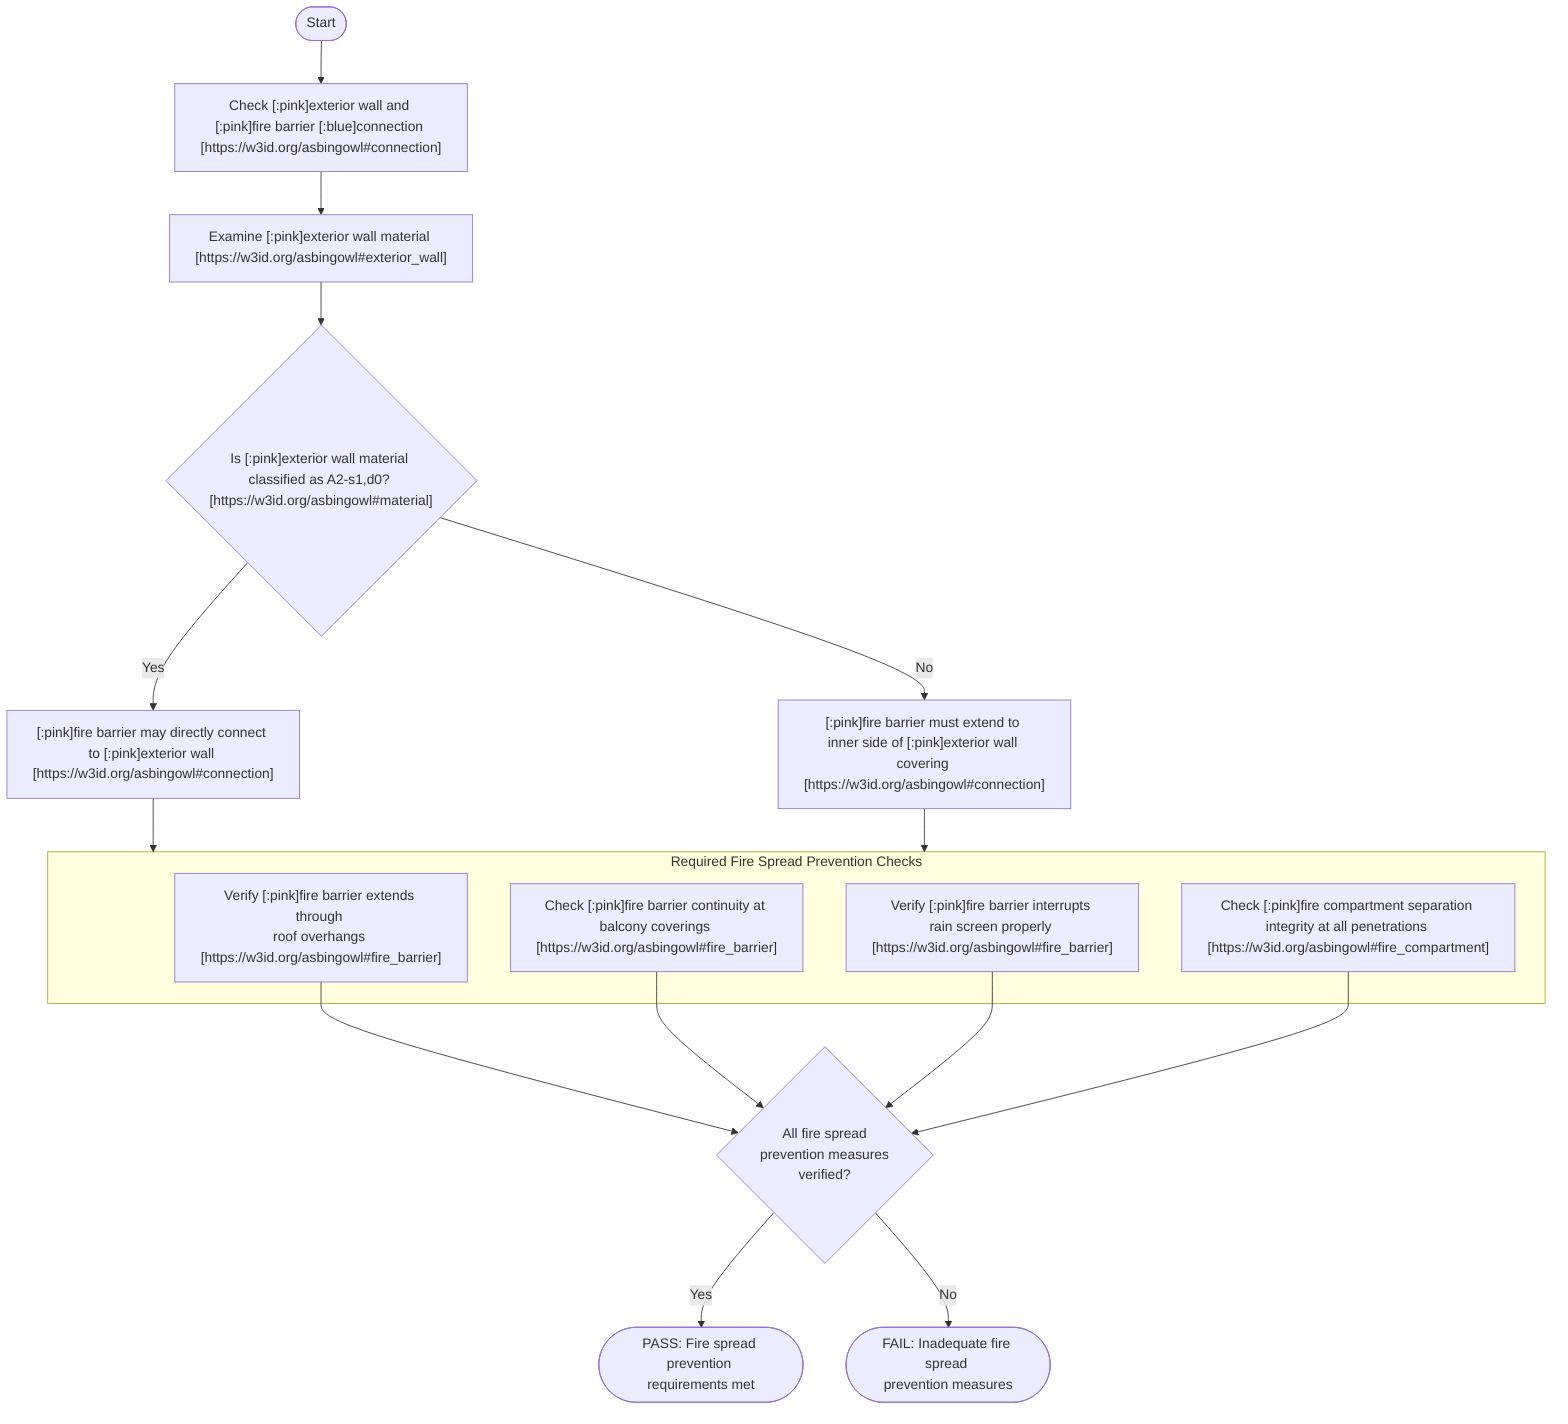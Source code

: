 flowchart TD
    start([Start]) --> A["Check [:pink]exterior wall and [:pink]fire barrier [:blue]connection \n[https://w3id.org/asbingowl#connection]"]
    
    A --> B["Examine [:pink]exterior wall material \n[https://w3id.org/asbingowl#exterior_wall]"]
    
    B --> C{"Is [:pink]exterior wall material \nclassified as A2-s1,d0? \n[https://w3id.org/asbingowl#material]"}
    
    C -->|Yes| D["[:pink]fire barrier may directly connect \nto [:pink]exterior wall \n[https://w3id.org/asbingowl#connection]"]
    
    C -->|No| E["[:pink]fire barrier must extend to \ninner side of [:pink]exterior wall covering \n[https://w3id.org/asbingowl#connection]"]
    
    subgraph Additional_Checks ["Required Fire Spread Prevention Checks"]
        F["Verify [:pink]fire barrier extends through \nroof overhangs \n[https://w3id.org/asbingowl#fire_barrier]"]
        G["Check [:pink]fire barrier continuity at \nbalcony coverings \n[https://w3id.org/asbingowl#fire_barrier]"]
        H["Verify [:pink]fire barrier interrupts \nrain screen properly \n[https://w3id.org/asbingowl#fire_barrier]"]
        I["Check [:pink]fire compartment separation \nintegrity at all penetrations \n[https://w3id.org/asbingowl#fire_compartment]"]
    end

    D --> Additional_Checks
    E --> Additional_Checks
    
    F & G & H & I --> J{"All fire spread \nprevention measures \nverified?"}
    
    J -->|Yes| pass([PASS: Fire spread prevention \nrequirements met])
    J -->|No| fail([FAIL: Inadequate fire spread \nprevention measures])